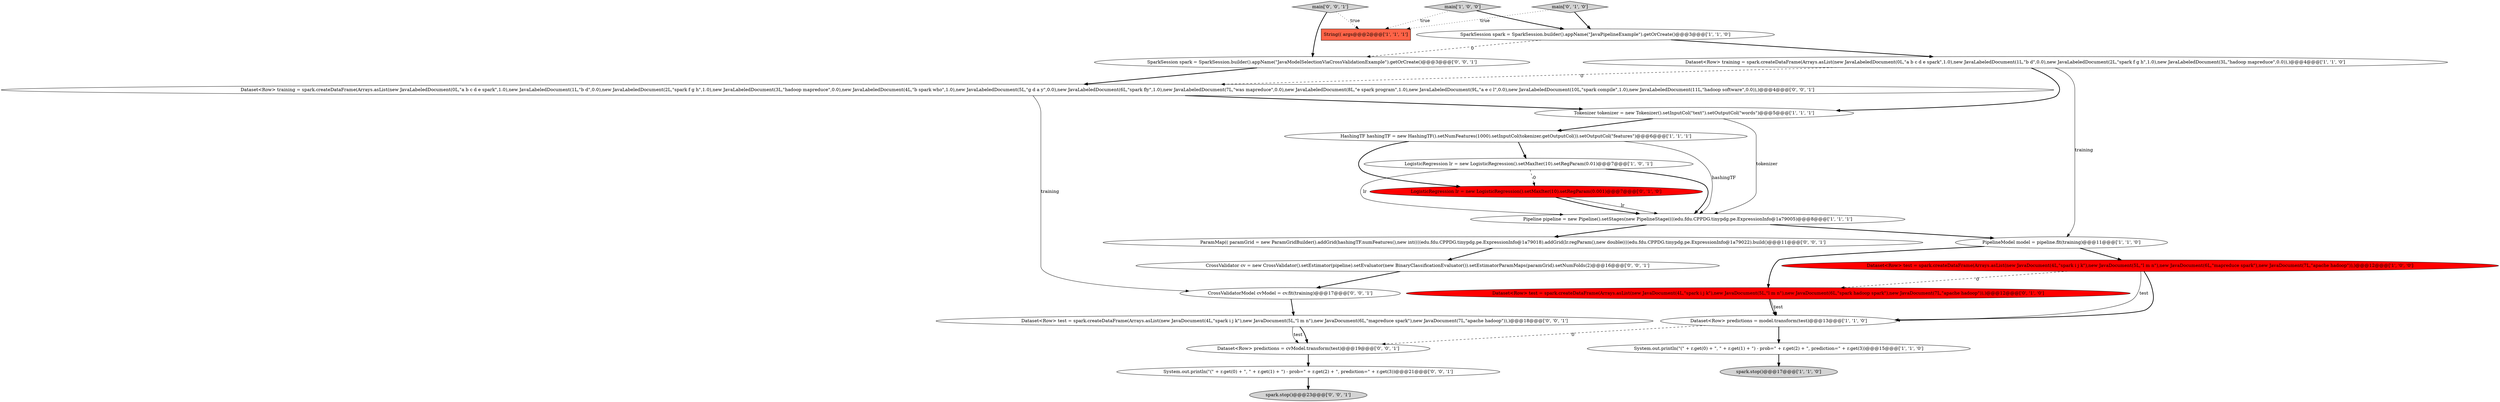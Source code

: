 digraph {
0 [style = filled, label = "SparkSession spark = SparkSession.builder().appName(\"JavaPipelineExample\").getOrCreate()@@@3@@@['1', '1', '0']", fillcolor = white, shape = ellipse image = "AAA0AAABBB1BBB"];
11 [style = filled, label = "HashingTF hashingTF = new HashingTF().setNumFeatures(1000).setInputCol(tokenizer.getOutputCol()).setOutputCol(\"features\")@@@6@@@['1', '1', '1']", fillcolor = white, shape = ellipse image = "AAA0AAABBB1BBB"];
1 [style = filled, label = "spark.stop()@@@17@@@['1', '1', '0']", fillcolor = lightgray, shape = ellipse image = "AAA0AAABBB1BBB"];
19 [style = filled, label = "System.out.println(\"(\" + r.get(0) + \", \" + r.get(1) + \") - prob=\" + r.get(2) + \", prediction=\" + r.get(3))@@@21@@@['0', '0', '1']", fillcolor = white, shape = ellipse image = "AAA0AAABBB3BBB"];
14 [style = filled, label = "LogisticRegression lr = new LogisticRegression().setMaxIter(10).setRegParam(0.001)@@@7@@@['0', '1', '0']", fillcolor = red, shape = ellipse image = "AAA1AAABBB2BBB"];
7 [style = filled, label = "PipelineModel model = pipeline.fit(training)@@@11@@@['1', '1', '0']", fillcolor = white, shape = ellipse image = "AAA0AAABBB1BBB"];
3 [style = filled, label = "Dataset<Row> predictions = model.transform(test)@@@13@@@['1', '1', '0']", fillcolor = white, shape = ellipse image = "AAA0AAABBB1BBB"];
16 [style = filled, label = "main['0', '0', '1']", fillcolor = lightgray, shape = diamond image = "AAA0AAABBB3BBB"];
21 [style = filled, label = "Dataset<Row> training = spark.createDataFrame(Arrays.asList(new JavaLabeledDocument(0L,\"a b c d e spark\",1.0),new JavaLabeledDocument(1L,\"b d\",0.0),new JavaLabeledDocument(2L,\"spark f g h\",1.0),new JavaLabeledDocument(3L,\"hadoop mapreduce\",0.0),new JavaLabeledDocument(4L,\"b spark who\",1.0),new JavaLabeledDocument(5L,\"g d a y\",0.0),new JavaLabeledDocument(6L,\"spark fly\",1.0),new JavaLabeledDocument(7L,\"was mapreduce\",0.0),new JavaLabeledDocument(8L,\"e spark program\",1.0),new JavaLabeledDocument(9L,\"a e c l\",0.0),new JavaLabeledDocument(10L,\"spark compile\",1.0),new JavaLabeledDocument(11L,\"hadoop software\",0.0)),)@@@4@@@['0', '0', '1']", fillcolor = white, shape = ellipse image = "AAA0AAABBB3BBB"];
25 [style = filled, label = "Dataset<Row> test = spark.createDataFrame(Arrays.asList(new JavaDocument(4L,\"spark i j k\"),new JavaDocument(5L,\"l m n\"),new JavaDocument(6L,\"mapreduce spark\"),new JavaDocument(7L,\"apache hadoop\")),)@@@18@@@['0', '0', '1']", fillcolor = white, shape = ellipse image = "AAA0AAABBB3BBB"];
24 [style = filled, label = "CrossValidatorModel cvModel = cv.fit(training)@@@17@@@['0', '0', '1']", fillcolor = white, shape = ellipse image = "AAA0AAABBB3BBB"];
5 [style = filled, label = "Pipeline pipeline = new Pipeline().setStages(new PipelineStage((((edu.fdu.CPPDG.tinypdg.pe.ExpressionInfo@1a79005)@@@8@@@['1', '1', '1']", fillcolor = white, shape = ellipse image = "AAA0AAABBB1BBB"];
18 [style = filled, label = "SparkSession spark = SparkSession.builder().appName(\"JavaModelSelectionViaCrossValidationExample\").getOrCreate()@@@3@@@['0', '0', '1']", fillcolor = white, shape = ellipse image = "AAA0AAABBB3BBB"];
8 [style = filled, label = "Dataset<Row> test = spark.createDataFrame(Arrays.asList(new JavaDocument(4L,\"spark i j k\"),new JavaDocument(5L,\"l m n\"),new JavaDocument(6L,\"mapreduce spark\"),new JavaDocument(7L,\"apache hadoop\")),)@@@12@@@['1', '0', '0']", fillcolor = red, shape = ellipse image = "AAA1AAABBB1BBB"];
6 [style = filled, label = "main['1', '0', '0']", fillcolor = lightgray, shape = diamond image = "AAA0AAABBB1BBB"];
15 [style = filled, label = "Dataset<Row> test = spark.createDataFrame(Arrays.asList(new JavaDocument(4L,\"spark i j k\"),new JavaDocument(5L,\"l m n\"),new JavaDocument(6L,\"spark hadoop spark\"),new JavaDocument(7L,\"apache hadoop\")),)@@@12@@@['0', '1', '0']", fillcolor = red, shape = ellipse image = "AAA1AAABBB2BBB"];
4 [style = filled, label = "LogisticRegression lr = new LogisticRegression().setMaxIter(10).setRegParam(0.01)@@@7@@@['1', '0', '1']", fillcolor = white, shape = ellipse image = "AAA0AAABBB1BBB"];
22 [style = filled, label = "spark.stop()@@@23@@@['0', '0', '1']", fillcolor = lightgray, shape = ellipse image = "AAA0AAABBB3BBB"];
23 [style = filled, label = "Dataset<Row> predictions = cvModel.transform(test)@@@19@@@['0', '0', '1']", fillcolor = white, shape = ellipse image = "AAA0AAABBB3BBB"];
17 [style = filled, label = "CrossValidator cv = new CrossValidator().setEstimator(pipeline).setEvaluator(new BinaryClassificationEvaluator()).setEstimatorParamMaps(paramGrid).setNumFolds(2)@@@16@@@['0', '0', '1']", fillcolor = white, shape = ellipse image = "AAA0AAABBB3BBB"];
9 [style = filled, label = "Dataset<Row> training = spark.createDataFrame(Arrays.asList(new JavaLabeledDocument(0L,\"a b c d e spark\",1.0),new JavaLabeledDocument(1L,\"b d\",0.0),new JavaLabeledDocument(2L,\"spark f g h\",1.0),new JavaLabeledDocument(3L,\"hadoop mapreduce\",0.0)),)@@@4@@@['1', '1', '0']", fillcolor = white, shape = ellipse image = "AAA0AAABBB1BBB"];
13 [style = filled, label = "main['0', '1', '0']", fillcolor = lightgray, shape = diamond image = "AAA0AAABBB2BBB"];
20 [style = filled, label = "ParamMap(( paramGrid = new ParamGridBuilder().addGrid(hashingTF.numFeatures(),new int((((edu.fdu.CPPDG.tinypdg.pe.ExpressionInfo@1a79018).addGrid(lr.regParam(),new double((((edu.fdu.CPPDG.tinypdg.pe.ExpressionInfo@1a79022).build()@@@11@@@['0', '0', '1']", fillcolor = white, shape = ellipse image = "AAA0AAABBB3BBB"];
2 [style = filled, label = "System.out.println(\"(\" + r.get(0) + \", \" + r.get(1) + \") - prob=\" + r.get(2) + \", prediction=\" + r.get(3))@@@15@@@['1', '1', '0']", fillcolor = white, shape = ellipse image = "AAA0AAABBB1BBB"];
12 [style = filled, label = "String(( args@@@2@@@['1', '1', '1']", fillcolor = tomato, shape = box image = "AAA0AAABBB1BBB"];
10 [style = filled, label = "Tokenizer tokenizer = new Tokenizer().setInputCol(\"text\").setOutputCol(\"words\")@@@5@@@['1', '1', '1']", fillcolor = white, shape = ellipse image = "AAA0AAABBB1BBB"];
21->10 [style = bold, label=""];
0->9 [style = bold, label=""];
20->17 [style = bold, label=""];
16->18 [style = bold, label=""];
16->12 [style = dotted, label="true"];
5->20 [style = bold, label=""];
11->14 [style = bold, label=""];
13->12 [style = dotted, label="true"];
25->23 [style = bold, label=""];
2->1 [style = bold, label=""];
8->15 [style = dashed, label="0"];
11->4 [style = bold, label=""];
8->3 [style = bold, label=""];
6->0 [style = bold, label=""];
11->5 [style = solid, label="hashingTF"];
9->10 [style = bold, label=""];
14->5 [style = solid, label="lr"];
21->24 [style = solid, label="training"];
7->8 [style = bold, label=""];
15->3 [style = bold, label=""];
3->23 [style = dashed, label="0"];
8->3 [style = solid, label="test"];
10->5 [style = solid, label="tokenizer"];
17->24 [style = bold, label=""];
3->2 [style = bold, label=""];
9->7 [style = solid, label="training"];
9->21 [style = dashed, label="0"];
24->25 [style = bold, label=""];
23->19 [style = bold, label=""];
15->3 [style = solid, label="test"];
5->7 [style = bold, label=""];
7->15 [style = bold, label=""];
25->23 [style = solid, label="test"];
4->14 [style = dashed, label="0"];
0->18 [style = dashed, label="0"];
6->12 [style = dotted, label="true"];
18->21 [style = bold, label=""];
19->22 [style = bold, label=""];
4->5 [style = bold, label=""];
4->5 [style = solid, label="lr"];
13->0 [style = bold, label=""];
14->5 [style = bold, label=""];
10->11 [style = bold, label=""];
}
